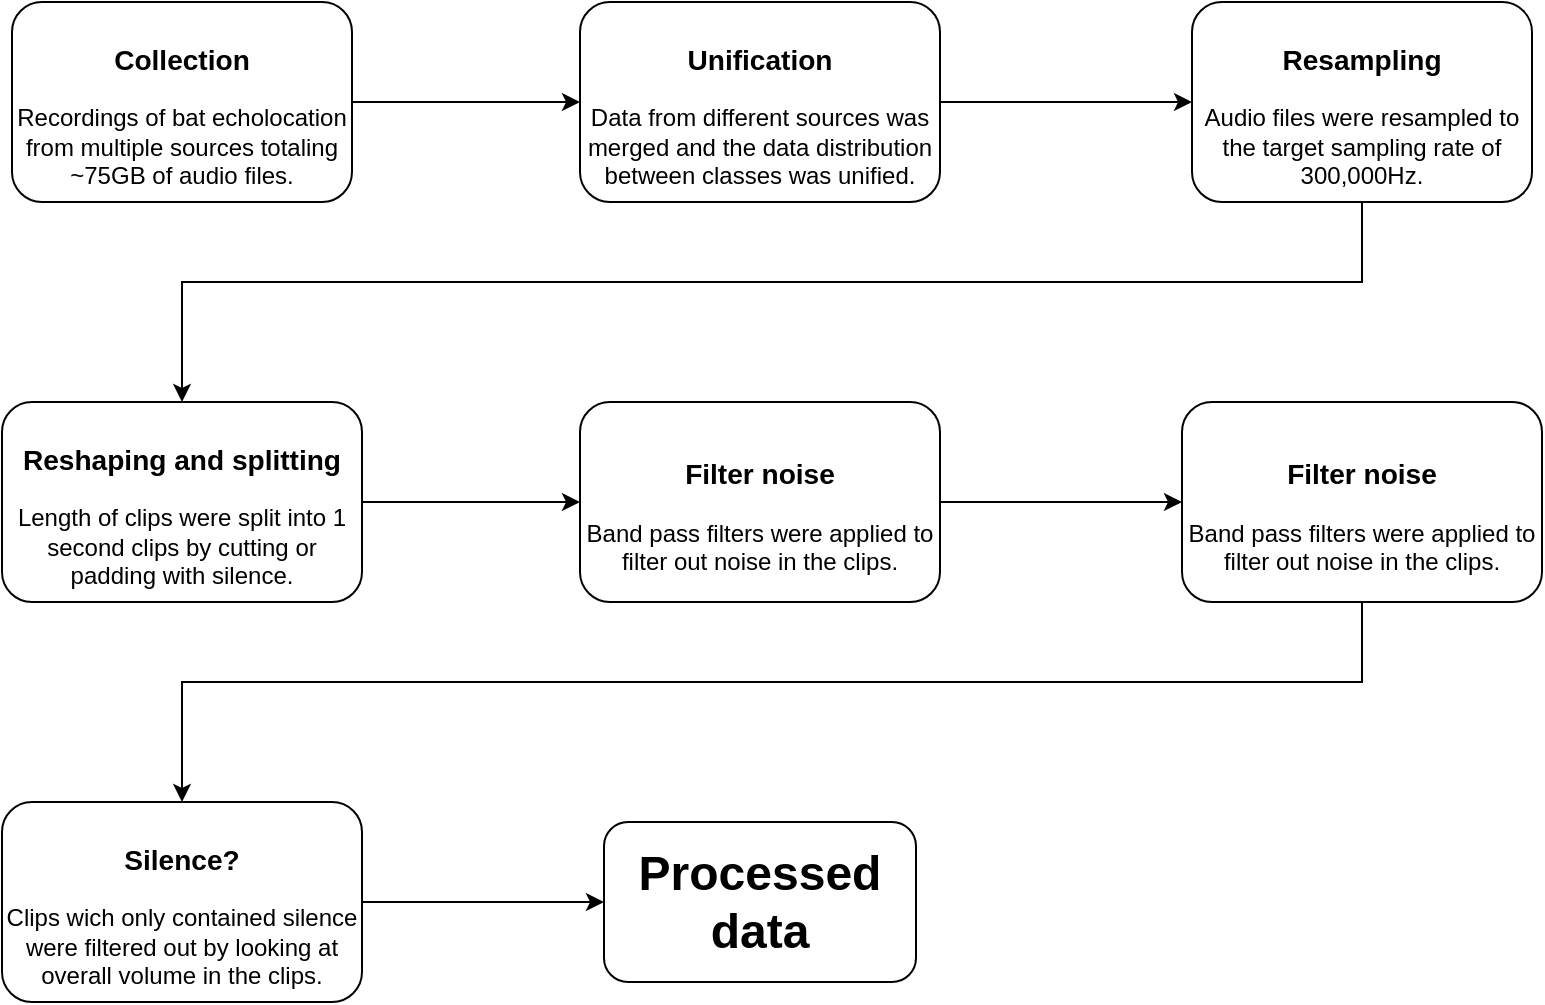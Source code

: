 <mxfile version="23.0.1" type="device">
  <diagram name="Sida-1" id="VzATbEciwXu34aYBLQ-O">
    <mxGraphModel dx="1063" dy="694" grid="1" gridSize="10" guides="1" tooltips="1" connect="1" arrows="1" fold="1" page="1" pageScale="1" pageWidth="827" pageHeight="1169" math="0" shadow="0">
      <root>
        <mxCell id="0" />
        <mxCell id="1" parent="0" />
        <mxCell id="C7WN4osDV7OSCckUP1fg-30" style="edgeStyle=orthogonalEdgeStyle;rounded=0;orthogonalLoop=1;jettySize=auto;html=1;entryX=0;entryY=0.5;entryDx=0;entryDy=0;" edge="1" parent="1" source="C7WN4osDV7OSCckUP1fg-22" target="C7WN4osDV7OSCckUP1fg-25">
          <mxGeometry relative="1" as="geometry" />
        </mxCell>
        <mxCell id="C7WN4osDV7OSCckUP1fg-22" value="&lt;h3&gt;Collection&lt;/h3&gt;&lt;div&gt;Recordings of bat echolocation from multiple sources totaling ~75GB of audio files.&lt;/div&gt;" style="rounded=1;whiteSpace=wrap;html=1;" vertex="1" parent="1">
          <mxGeometry x="40" y="60" width="170" height="100" as="geometry" />
        </mxCell>
        <mxCell id="C7WN4osDV7OSCckUP1fg-31" style="edgeStyle=orthogonalEdgeStyle;rounded=0;orthogonalLoop=1;jettySize=auto;html=1;" edge="1" parent="1" source="C7WN4osDV7OSCckUP1fg-25" target="C7WN4osDV7OSCckUP1fg-26">
          <mxGeometry relative="1" as="geometry" />
        </mxCell>
        <mxCell id="C7WN4osDV7OSCckUP1fg-25" value="&lt;h3&gt;Unification&lt;/h3&gt;&lt;div&gt;Data from different sources was merged and the data distribution between classes was unified.&lt;/div&gt;" style="rounded=1;whiteSpace=wrap;html=1;" vertex="1" parent="1">
          <mxGeometry x="324" y="60" width="180" height="100" as="geometry" />
        </mxCell>
        <mxCell id="C7WN4osDV7OSCckUP1fg-32" style="edgeStyle=orthogonalEdgeStyle;rounded=0;orthogonalLoop=1;jettySize=auto;html=1;entryX=0.5;entryY=0;entryDx=0;entryDy=0;" edge="1" parent="1" source="C7WN4osDV7OSCckUP1fg-26" target="C7WN4osDV7OSCckUP1fg-27">
          <mxGeometry relative="1" as="geometry">
            <Array as="points">
              <mxPoint x="715" y="200" />
              <mxPoint x="125" y="200" />
            </Array>
          </mxGeometry>
        </mxCell>
        <mxCell id="C7WN4osDV7OSCckUP1fg-26" value="&lt;h3&gt;Resampling&lt;/h3&gt;&lt;div&gt;Audio files were resampled to the target sampling rate of 300,000Hz.&lt;/div&gt;" style="rounded=1;whiteSpace=wrap;html=1;" vertex="1" parent="1">
          <mxGeometry x="630" y="60" width="170" height="100" as="geometry" />
        </mxCell>
        <mxCell id="C7WN4osDV7OSCckUP1fg-33" value="" style="edgeStyle=orthogonalEdgeStyle;rounded=0;orthogonalLoop=1;jettySize=auto;html=1;" edge="1" parent="1" source="C7WN4osDV7OSCckUP1fg-27" target="C7WN4osDV7OSCckUP1fg-28">
          <mxGeometry relative="1" as="geometry" />
        </mxCell>
        <mxCell id="C7WN4osDV7OSCckUP1fg-27" value="&lt;h3&gt;Reshaping and splitting&lt;/h3&gt;&lt;div&gt;Length of clips were split into 1 second clips by cutting or padding with silence.&lt;/div&gt;" style="rounded=1;whiteSpace=wrap;html=1;" vertex="1" parent="1">
          <mxGeometry x="35" y="260" width="180" height="100" as="geometry" />
        </mxCell>
        <mxCell id="C7WN4osDV7OSCckUP1fg-34" style="edgeStyle=orthogonalEdgeStyle;rounded=0;orthogonalLoop=1;jettySize=auto;html=1;entryX=0;entryY=0.5;entryDx=0;entryDy=0;" edge="1" parent="1" source="C7WN4osDV7OSCckUP1fg-28" target="C7WN4osDV7OSCckUP1fg-29">
          <mxGeometry relative="1" as="geometry" />
        </mxCell>
        <mxCell id="C7WN4osDV7OSCckUP1fg-28" value="&lt;h3&gt;Filter noise&lt;/h3&gt;&lt;div&gt;Band pass filters were applied to filter out noise in the clips.&lt;/div&gt;" style="rounded=1;whiteSpace=wrap;html=1;" vertex="1" parent="1">
          <mxGeometry x="324" y="260" width="180" height="100" as="geometry" />
        </mxCell>
        <mxCell id="C7WN4osDV7OSCckUP1fg-38" style="edgeStyle=orthogonalEdgeStyle;rounded=0;orthogonalLoop=1;jettySize=auto;html=1;entryX=0.5;entryY=0;entryDx=0;entryDy=0;" edge="1" parent="1" source="C7WN4osDV7OSCckUP1fg-29" target="C7WN4osDV7OSCckUP1fg-35">
          <mxGeometry relative="1" as="geometry">
            <Array as="points">
              <mxPoint x="715" y="400" />
              <mxPoint x="125" y="400" />
            </Array>
          </mxGeometry>
        </mxCell>
        <mxCell id="C7WN4osDV7OSCckUP1fg-29" value="&lt;h3&gt;Filter noise&lt;/h3&gt;&lt;div&gt;Band pass filters were applied to filter out noise in the clips.&lt;/div&gt;" style="rounded=1;whiteSpace=wrap;html=1;" vertex="1" parent="1">
          <mxGeometry x="625" y="260" width="180" height="100" as="geometry" />
        </mxCell>
        <mxCell id="C7WN4osDV7OSCckUP1fg-37" style="edgeStyle=orthogonalEdgeStyle;rounded=0;orthogonalLoop=1;jettySize=auto;html=1;entryX=0;entryY=0.5;entryDx=0;entryDy=0;" edge="1" parent="1" source="C7WN4osDV7OSCckUP1fg-35" target="C7WN4osDV7OSCckUP1fg-36">
          <mxGeometry relative="1" as="geometry" />
        </mxCell>
        <mxCell id="C7WN4osDV7OSCckUP1fg-35" value="&lt;h3&gt;Silence?&lt;/h3&gt;&lt;div&gt;Clips wich only contained silence were filtered out by looking at overall volume in the clips.&lt;/div&gt;" style="rounded=1;whiteSpace=wrap;html=1;" vertex="1" parent="1">
          <mxGeometry x="35" y="460" width="180" height="100" as="geometry" />
        </mxCell>
        <mxCell id="C7WN4osDV7OSCckUP1fg-36" value="&lt;h1&gt;Processed data&lt;/h1&gt;" style="rounded=1;whiteSpace=wrap;html=1;" vertex="1" parent="1">
          <mxGeometry x="336" y="470" width="156" height="80" as="geometry" />
        </mxCell>
      </root>
    </mxGraphModel>
  </diagram>
</mxfile>
